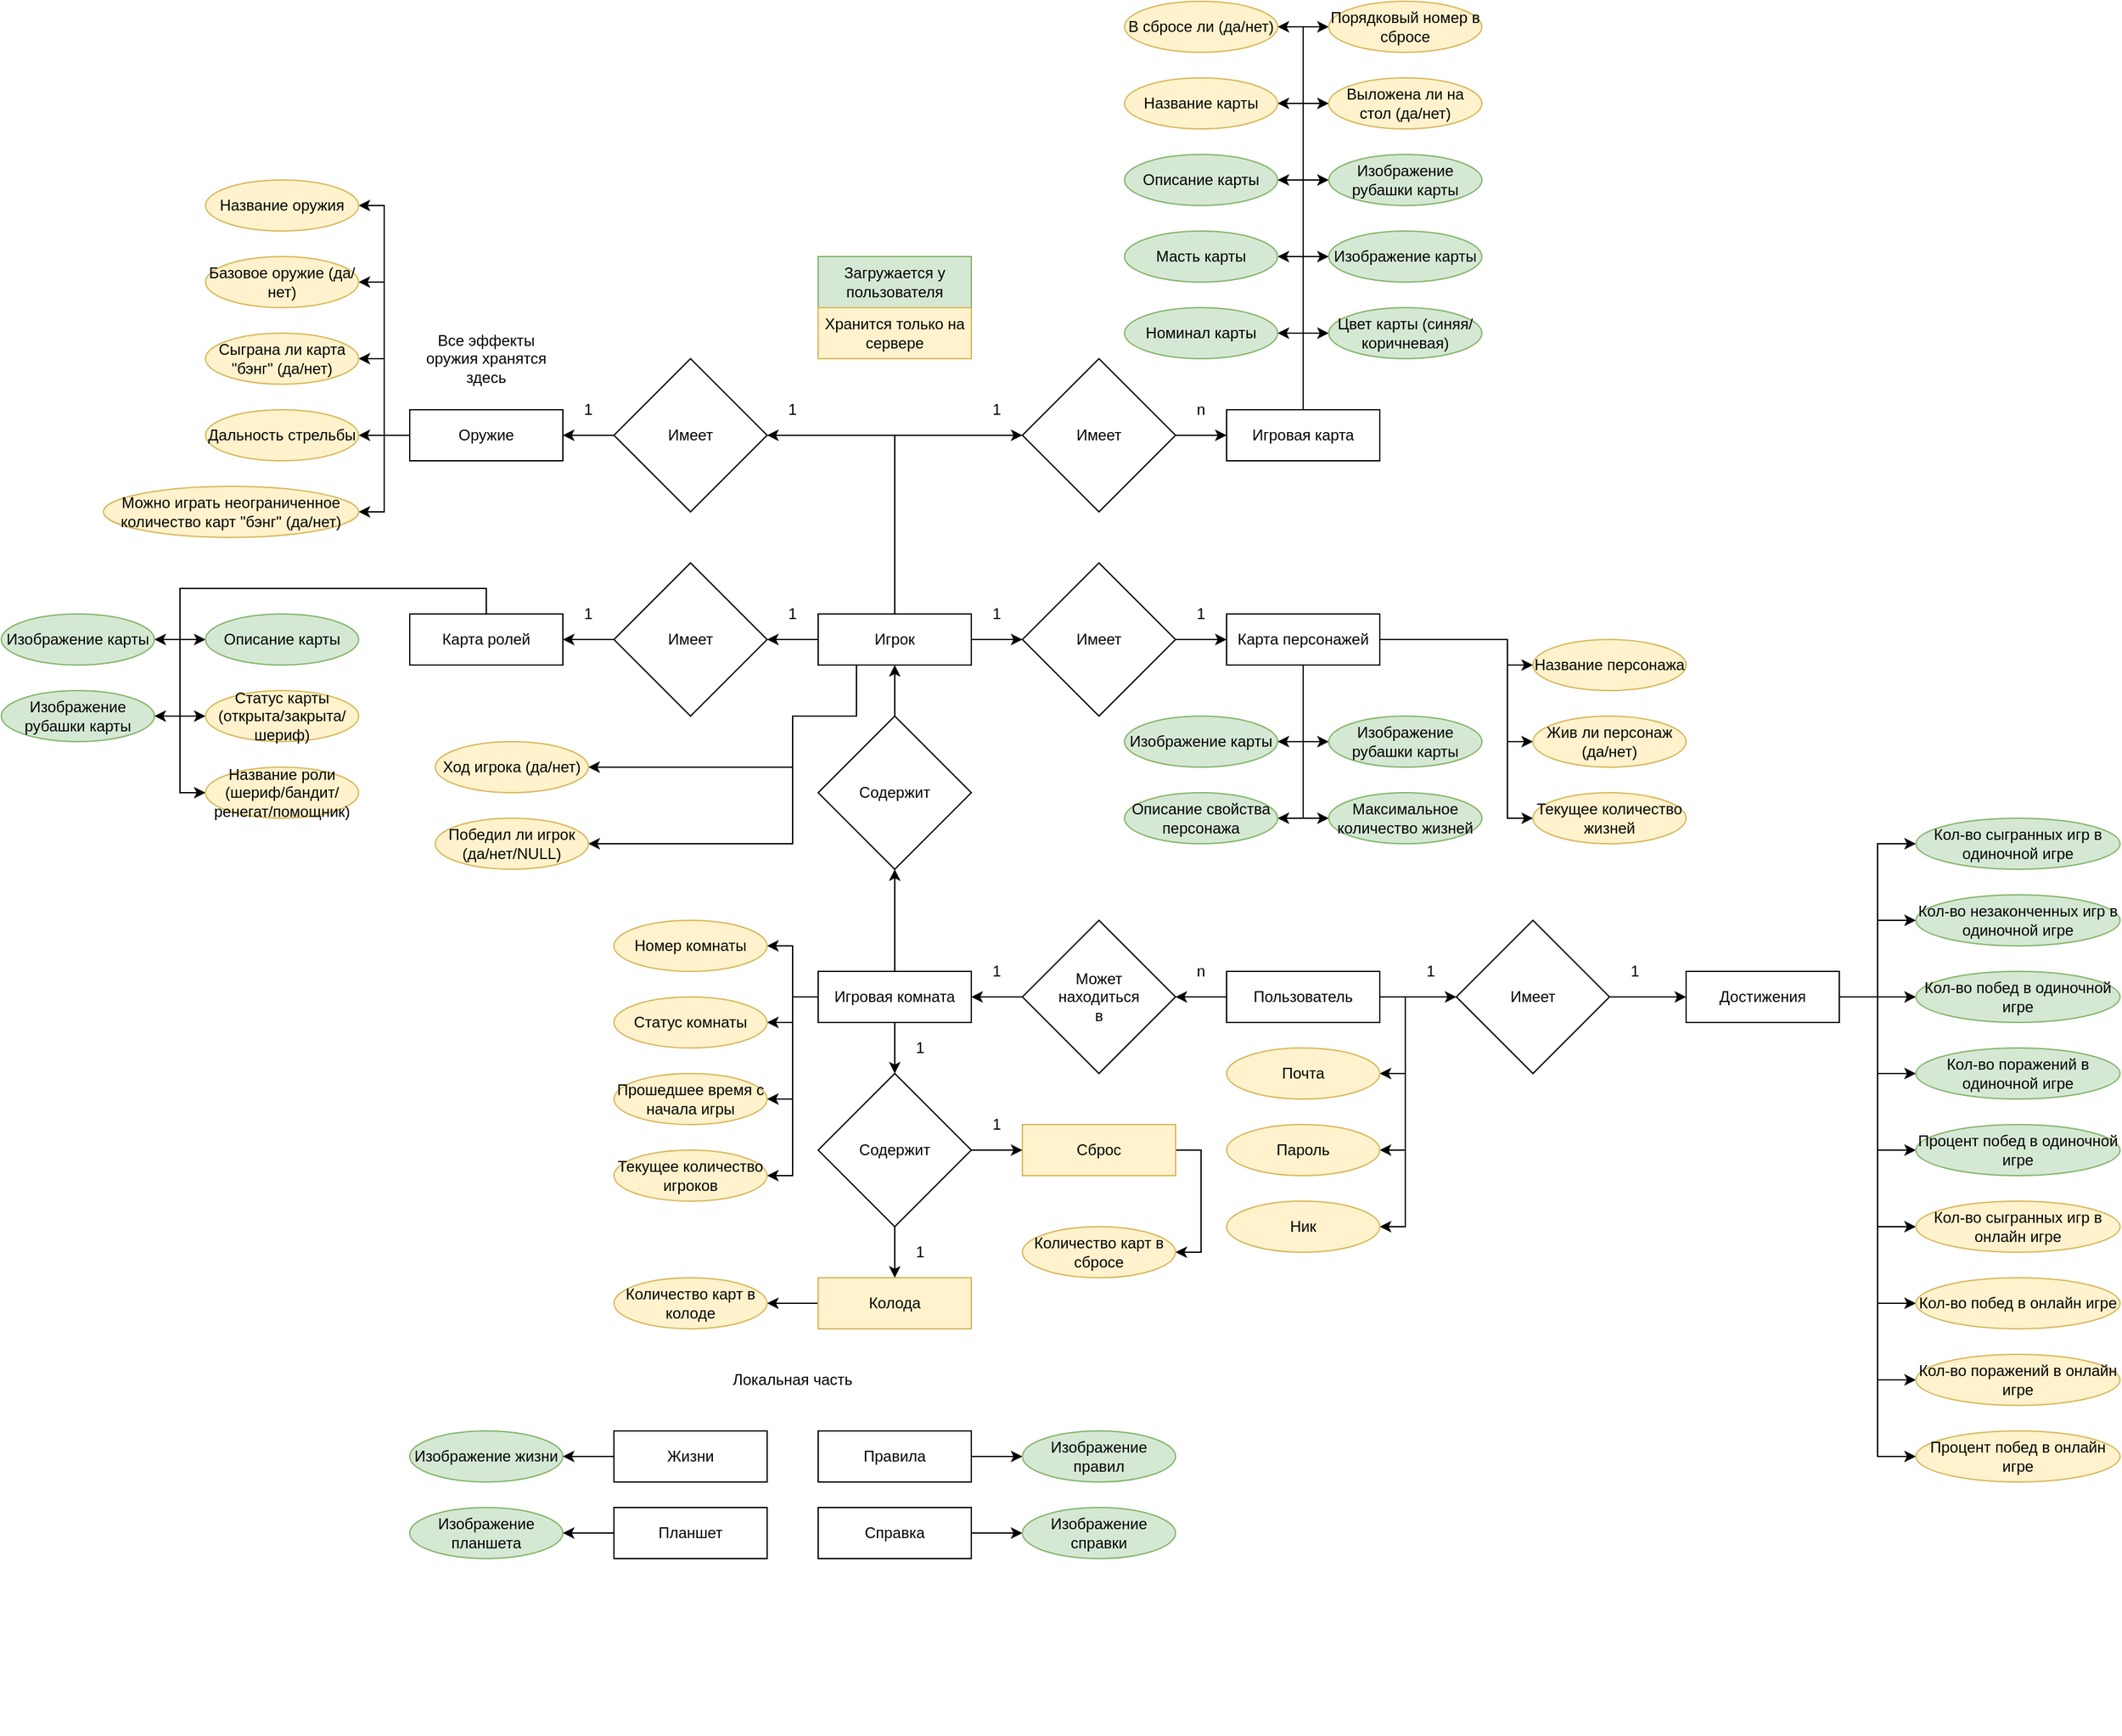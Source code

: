 <mxfile version="14.5.1" type="device"><diagram id="2LK_nWgQ4b0RKUr6yLOh" name="Страница 1"><mxGraphModel dx="1695" dy="1679" grid="1" gridSize="10" guides="1" tooltips="1" connect="1" arrows="1" fold="1" page="1" pageScale="1" pageWidth="827" pageHeight="1169" math="0" shadow="0"><root><mxCell id="0"/><mxCell id="1" parent="0"/><mxCell id="tqJbhCtPQgTpKIdVYoPa-54" style="edgeStyle=orthogonalEdgeStyle;rounded=0;orthogonalLoop=1;jettySize=auto;html=1;exitX=0;exitY=0.5;exitDx=0;exitDy=0;entryX=1;entryY=0.5;entryDx=0;entryDy=0;" parent="1" source="tqJbhCtPQgTpKIdVYoPa-1" target="tqJbhCtPQgTpKIdVYoPa-53" edge="1"><mxGeometry relative="1" as="geometry"/></mxCell><mxCell id="Ng_sRUgUd0FgWZVph2ZS-1" style="edgeStyle=orthogonalEdgeStyle;rounded=0;orthogonalLoop=1;jettySize=auto;html=1;exitX=1;exitY=0.5;exitDx=0;exitDy=0;entryX=1;entryY=0.5;entryDx=0;entryDy=0;" edge="1" parent="1" source="tqJbhCtPQgTpKIdVYoPa-1" target="tqJbhCtPQgTpKIdVYoPa-2"><mxGeometry relative="1" as="geometry"/></mxCell><mxCell id="Ng_sRUgUd0FgWZVph2ZS-2" style="edgeStyle=orthogonalEdgeStyle;rounded=0;orthogonalLoop=1;jettySize=auto;html=1;exitX=1;exitY=0.5;exitDx=0;exitDy=0;entryX=1;entryY=0.5;entryDx=0;entryDy=0;" edge="1" parent="1" source="tqJbhCtPQgTpKIdVYoPa-1" target="tqJbhCtPQgTpKIdVYoPa-3"><mxGeometry relative="1" as="geometry"/></mxCell><mxCell id="Ng_sRUgUd0FgWZVph2ZS-3" style="edgeStyle=orthogonalEdgeStyle;rounded=0;orthogonalLoop=1;jettySize=auto;html=1;exitX=1;exitY=0.5;exitDx=0;exitDy=0;entryX=1;entryY=0.5;entryDx=0;entryDy=0;" edge="1" parent="1" source="tqJbhCtPQgTpKIdVYoPa-1" target="tqJbhCtPQgTpKIdVYoPa-4"><mxGeometry relative="1" as="geometry"/></mxCell><mxCell id="Ng_sRUgUd0FgWZVph2ZS-5" style="edgeStyle=orthogonalEdgeStyle;rounded=0;orthogonalLoop=1;jettySize=auto;html=1;exitX=1;exitY=0.5;exitDx=0;exitDy=0;entryX=0;entryY=0.5;entryDx=0;entryDy=0;" edge="1" parent="1" source="tqJbhCtPQgTpKIdVYoPa-1" target="Ng_sRUgUd0FgWZVph2ZS-4"><mxGeometry relative="1" as="geometry"/></mxCell><mxCell id="tqJbhCtPQgTpKIdVYoPa-1" value="Пользователь" style="rounded=0;whiteSpace=wrap;html=1;" parent="1" vertex="1"><mxGeometry x="820" y="160" width="120" height="40" as="geometry"/></mxCell><mxCell id="tqJbhCtPQgTpKIdVYoPa-2" value="Почта" style="ellipse;whiteSpace=wrap;html=1;fillColor=#fff2cc;strokeColor=#d6b656;" parent="1" vertex="1"><mxGeometry x="820" y="220" width="120" height="40" as="geometry"/></mxCell><mxCell id="tqJbhCtPQgTpKIdVYoPa-3" value="Пароль" style="ellipse;whiteSpace=wrap;html=1;fillColor=#fff2cc;strokeColor=#d6b656;" parent="1" vertex="1"><mxGeometry x="820" y="280" width="120" height="40" as="geometry"/></mxCell><mxCell id="tqJbhCtPQgTpKIdVYoPa-4" value="Ник" style="ellipse;whiteSpace=wrap;html=1;fillColor=#fff2cc;strokeColor=#d6b656;" parent="1" vertex="1"><mxGeometry x="820" y="340" width="120" height="40" as="geometry"/></mxCell><mxCell id="vhArE2SicNhaXRRSIGEL-28" style="edgeStyle=orthogonalEdgeStyle;rounded=0;orthogonalLoop=1;jettySize=auto;html=1;exitX=0.5;exitY=0;exitDx=0;exitDy=0;entryX=1;entryY=0.5;entryDx=0;entryDy=0;" parent="1" source="tqJbhCtPQgTpKIdVYoPa-8" target="tqJbhCtPQgTpKIdVYoPa-18" edge="1"><mxGeometry relative="1" as="geometry"/></mxCell><mxCell id="vhArE2SicNhaXRRSIGEL-29" style="edgeStyle=orthogonalEdgeStyle;rounded=0;orthogonalLoop=1;jettySize=auto;html=1;exitX=0.5;exitY=0;exitDx=0;exitDy=0;entryX=1;entryY=0.5;entryDx=0;entryDy=0;" parent="1" source="tqJbhCtPQgTpKIdVYoPa-8" target="tqJbhCtPQgTpKIdVYoPa-16" edge="1"><mxGeometry relative="1" as="geometry"/></mxCell><mxCell id="vhArE2SicNhaXRRSIGEL-30" style="edgeStyle=orthogonalEdgeStyle;rounded=0;orthogonalLoop=1;jettySize=auto;html=1;exitX=0.5;exitY=0;exitDx=0;exitDy=0;entryX=0;entryY=0.5;entryDx=0;entryDy=0;" parent="1" source="tqJbhCtPQgTpKIdVYoPa-8" target="tqJbhCtPQgTpKIdVYoPa-11" edge="1"><mxGeometry relative="1" as="geometry"/></mxCell><mxCell id="vhArE2SicNhaXRRSIGEL-31" style="edgeStyle=orthogonalEdgeStyle;rounded=0;orthogonalLoop=1;jettySize=auto;html=1;exitX=0.5;exitY=0;exitDx=0;exitDy=0;entryX=1;entryY=0.5;entryDx=0;entryDy=0;" parent="1" source="tqJbhCtPQgTpKIdVYoPa-8" target="tqJbhCtPQgTpKIdVYoPa-12" edge="1"><mxGeometry relative="1" as="geometry"/></mxCell><mxCell id="vhArE2SicNhaXRRSIGEL-32" style="edgeStyle=orthogonalEdgeStyle;rounded=0;orthogonalLoop=1;jettySize=auto;html=1;exitX=0.5;exitY=0;exitDx=0;exitDy=0;entryX=0;entryY=0.5;entryDx=0;entryDy=0;" parent="1" source="tqJbhCtPQgTpKIdVYoPa-8" target="tqJbhCtPQgTpKIdVYoPa-20" edge="1"><mxGeometry relative="1" as="geometry"/></mxCell><mxCell id="vhArE2SicNhaXRRSIGEL-66" style="edgeStyle=orthogonalEdgeStyle;rounded=0;orthogonalLoop=1;jettySize=auto;html=1;exitX=0.5;exitY=0;exitDx=0;exitDy=0;entryX=0;entryY=0.5;entryDx=0;entryDy=0;" parent="1" source="tqJbhCtPQgTpKIdVYoPa-8" target="vhArE2SicNhaXRRSIGEL-65" edge="1"><mxGeometry relative="1" as="geometry"/></mxCell><mxCell id="vhArE2SicNhaXRRSIGEL-68" style="edgeStyle=orthogonalEdgeStyle;rounded=0;orthogonalLoop=1;jettySize=auto;html=1;exitX=0.5;exitY=0;exitDx=0;exitDy=0;entryX=0;entryY=0.5;entryDx=0;entryDy=0;" parent="1" source="tqJbhCtPQgTpKIdVYoPa-8" target="vhArE2SicNhaXRRSIGEL-67" edge="1"><mxGeometry relative="1" as="geometry"/></mxCell><mxCell id="vhArE2SicNhaXRRSIGEL-99" style="edgeStyle=orthogonalEdgeStyle;rounded=0;orthogonalLoop=1;jettySize=auto;html=1;exitX=0.5;exitY=0;exitDx=0;exitDy=0;entryX=1;entryY=0.5;entryDx=0;entryDy=0;" parent="1" source="tqJbhCtPQgTpKIdVYoPa-8" target="vhArE2SicNhaXRRSIGEL-98" edge="1"><mxGeometry relative="1" as="geometry"/></mxCell><mxCell id="vhArE2SicNhaXRRSIGEL-106" style="edgeStyle=orthogonalEdgeStyle;rounded=0;orthogonalLoop=1;jettySize=auto;html=1;exitX=0.5;exitY=0;exitDx=0;exitDy=0;entryX=1;entryY=0.5;entryDx=0;entryDy=0;" parent="1" source="tqJbhCtPQgTpKIdVYoPa-8" target="vhArE2SicNhaXRRSIGEL-104" edge="1"><mxGeometry relative="1" as="geometry"/></mxCell><mxCell id="vhArE2SicNhaXRRSIGEL-107" style="edgeStyle=orthogonalEdgeStyle;rounded=0;orthogonalLoop=1;jettySize=auto;html=1;exitX=0.5;exitY=0;exitDx=0;exitDy=0;entryX=0;entryY=0.5;entryDx=0;entryDy=0;" parent="1" source="tqJbhCtPQgTpKIdVYoPa-8" target="vhArE2SicNhaXRRSIGEL-105" edge="1"><mxGeometry relative="1" as="geometry"/></mxCell><mxCell id="tqJbhCtPQgTpKIdVYoPa-8" value="Игровая карта" style="rounded=0;whiteSpace=wrap;html=1;" parent="1" vertex="1"><mxGeometry x="820" y="-280" width="120" height="40" as="geometry"/></mxCell><mxCell id="tqJbhCtPQgTpKIdVYoPa-11" value="Изображение карты" style="ellipse;whiteSpace=wrap;html=1;fillColor=#d5e8d4;strokeColor=#82b366;" parent="1" vertex="1"><mxGeometry x="900" y="-420" width="120" height="40" as="geometry"/></mxCell><mxCell id="tqJbhCtPQgTpKIdVYoPa-12" value="Описание карты" style="ellipse;whiteSpace=wrap;html=1;fillColor=#d5e8d4;strokeColor=#82b366;" parent="1" vertex="1"><mxGeometry x="740" y="-480" width="120" height="40" as="geometry"/></mxCell><mxCell id="tqJbhCtPQgTpKIdVYoPa-16" value="Масть карты" style="ellipse;whiteSpace=wrap;html=1;fillColor=#d5e8d4;strokeColor=#82b366;" parent="1" vertex="1"><mxGeometry x="740" y="-420" width="120" height="40" as="geometry"/></mxCell><mxCell id="tqJbhCtPQgTpKIdVYoPa-18" value="Номинал карты" style="ellipse;whiteSpace=wrap;html=1;fillColor=#d5e8d4;strokeColor=#82b366;" parent="1" vertex="1"><mxGeometry x="740" y="-360" width="120" height="40" as="geometry"/></mxCell><mxCell id="tqJbhCtPQgTpKIdVYoPa-20" value="Изображение рубашки карты" style="ellipse;whiteSpace=wrap;html=1;fillColor=#d5e8d4;strokeColor=#82b366;" parent="1" vertex="1"><mxGeometry x="900" y="-480" width="120" height="40" as="geometry"/></mxCell><mxCell id="tqJbhCtPQgTpKIdVYoPa-75" style="edgeStyle=orthogonalEdgeStyle;rounded=0;orthogonalLoop=1;jettySize=auto;html=1;exitX=0.5;exitY=0;exitDx=0;exitDy=0;entryX=1;entryY=0.5;entryDx=0;entryDy=0;" parent="1" source="tqJbhCtPQgTpKIdVYoPa-22" target="tqJbhCtPQgTpKIdVYoPa-23" edge="1"><mxGeometry relative="1" as="geometry"><mxPoint y="-120" as="targetPoint"/><Array as="points"><mxPoint x="240" y="-140"/><mxPoint y="-140"/><mxPoint y="-100"/></Array></mxGeometry></mxCell><mxCell id="tqJbhCtPQgTpKIdVYoPa-77" style="edgeStyle=orthogonalEdgeStyle;rounded=0;orthogonalLoop=1;jettySize=auto;html=1;exitX=0.5;exitY=0;exitDx=0;exitDy=0;entryX=0;entryY=0.5;entryDx=0;entryDy=0;" parent="1" source="tqJbhCtPQgTpKIdVYoPa-22" target="tqJbhCtPQgTpKIdVYoPa-24" edge="1"><mxGeometry relative="1" as="geometry"><Array as="points"><mxPoint x="240" y="-140"/><mxPoint y="-140"/><mxPoint y="-100"/></Array></mxGeometry></mxCell><mxCell id="vhArE2SicNhaXRRSIGEL-88" style="edgeStyle=orthogonalEdgeStyle;rounded=0;orthogonalLoop=1;jettySize=auto;html=1;exitX=0.5;exitY=0;exitDx=0;exitDy=0;entryX=0;entryY=0.5;entryDx=0;entryDy=0;" parent="1" source="tqJbhCtPQgTpKIdVYoPa-22" target="vhArE2SicNhaXRRSIGEL-36" edge="1"><mxGeometry relative="1" as="geometry"><mxPoint y="-50" as="targetPoint"/></mxGeometry></mxCell><mxCell id="vhArE2SicNhaXRRSIGEL-89" style="edgeStyle=orthogonalEdgeStyle;rounded=0;orthogonalLoop=1;jettySize=auto;html=1;exitX=0.5;exitY=0;exitDx=0;exitDy=0;entryX=1;entryY=0.5;entryDx=0;entryDy=0;" parent="1" source="tqJbhCtPQgTpKIdVYoPa-22" target="tqJbhCtPQgTpKIdVYoPa-25" edge="1"><mxGeometry relative="1" as="geometry"><Array as="points"><mxPoint x="240" y="-140"/><mxPoint y="-140"/><mxPoint y="-40"/></Array></mxGeometry></mxCell><mxCell id="vhArE2SicNhaXRRSIGEL-95" style="edgeStyle=orthogonalEdgeStyle;rounded=0;orthogonalLoop=1;jettySize=auto;html=1;exitX=0.5;exitY=0;exitDx=0;exitDy=0;entryX=0;entryY=0.5;entryDx=0;entryDy=0;" parent="1" source="tqJbhCtPQgTpKIdVYoPa-22" target="vhArE2SicNhaXRRSIGEL-94" edge="1"><mxGeometry relative="1" as="geometry"/></mxCell><mxCell id="tqJbhCtPQgTpKIdVYoPa-22" value="Карта ролей" style="rounded=0;whiteSpace=wrap;html=1;" parent="1" vertex="1"><mxGeometry x="180" y="-120" width="120" height="40" as="geometry"/></mxCell><mxCell id="tqJbhCtPQgTpKIdVYoPa-23" value="Изображение карты" style="ellipse;whiteSpace=wrap;html=1;fillColor=#d5e8d4;strokeColor=#82b366;" parent="1" vertex="1"><mxGeometry x="-140" y="-120" width="120" height="40" as="geometry"/></mxCell><mxCell id="tqJbhCtPQgTpKIdVYoPa-24" value="Описание карты" style="ellipse;whiteSpace=wrap;html=1;fillColor=#d5e8d4;strokeColor=#82b366;" parent="1" vertex="1"><mxGeometry x="20" y="-120" width="120" height="40" as="geometry"/></mxCell><mxCell id="tqJbhCtPQgTpKIdVYoPa-25" value="Изображение рубашки карты" style="ellipse;whiteSpace=wrap;html=1;fillColor=#d5e8d4;strokeColor=#82b366;" parent="1" vertex="1"><mxGeometry x="-140" y="-60" width="120" height="40" as="geometry"/></mxCell><mxCell id="tqJbhCtPQgTpKIdVYoPa-66" style="edgeStyle=orthogonalEdgeStyle;rounded=0;orthogonalLoop=1;jettySize=auto;html=1;exitX=0.5;exitY=1;exitDx=0;exitDy=0;entryX=1;entryY=0.5;entryDx=0;entryDy=0;" parent="1" source="tqJbhCtPQgTpKIdVYoPa-29" target="tqJbhCtPQgTpKIdVYoPa-31" edge="1"><mxGeometry relative="1" as="geometry"/></mxCell><mxCell id="tqJbhCtPQgTpKIdVYoPa-67" style="edgeStyle=orthogonalEdgeStyle;rounded=0;orthogonalLoop=1;jettySize=auto;html=1;exitX=0.5;exitY=1;exitDx=0;exitDy=0;entryX=0;entryY=0.5;entryDx=0;entryDy=0;" parent="1" source="tqJbhCtPQgTpKIdVYoPa-29" target="tqJbhCtPQgTpKIdVYoPa-33" edge="1"><mxGeometry relative="1" as="geometry"/></mxCell><mxCell id="tqJbhCtPQgTpKIdVYoPa-68" style="edgeStyle=orthogonalEdgeStyle;rounded=0;orthogonalLoop=1;jettySize=auto;html=1;exitX=0.5;exitY=1;exitDx=0;exitDy=0;entryX=1;entryY=0.5;entryDx=0;entryDy=0;" parent="1" source="tqJbhCtPQgTpKIdVYoPa-29" target="tqJbhCtPQgTpKIdVYoPa-32" edge="1"><mxGeometry relative="1" as="geometry"/></mxCell><mxCell id="tqJbhCtPQgTpKIdVYoPa-69" style="edgeStyle=orthogonalEdgeStyle;rounded=0;orthogonalLoop=1;jettySize=auto;html=1;exitX=0.5;exitY=1;exitDx=0;exitDy=0;entryX=0;entryY=0.5;entryDx=0;entryDy=0;" parent="1" source="tqJbhCtPQgTpKIdVYoPa-29" target="tqJbhCtPQgTpKIdVYoPa-37" edge="1"><mxGeometry relative="1" as="geometry"/></mxCell><mxCell id="vhArE2SicNhaXRRSIGEL-39" style="edgeStyle=orthogonalEdgeStyle;rounded=0;orthogonalLoop=1;jettySize=auto;html=1;exitX=1;exitY=0.5;exitDx=0;exitDy=0;entryX=0;entryY=0.5;entryDx=0;entryDy=0;" parent="1" source="tqJbhCtPQgTpKIdVYoPa-29" target="vhArE2SicNhaXRRSIGEL-38" edge="1"><mxGeometry relative="1" as="geometry"><Array as="points"><mxPoint x="1040" y="-100"/><mxPoint x="1040" y="40"/></Array></mxGeometry></mxCell><mxCell id="vhArE2SicNhaXRRSIGEL-43" style="edgeStyle=orthogonalEdgeStyle;rounded=0;orthogonalLoop=1;jettySize=auto;html=1;exitX=1;exitY=0.5;exitDx=0;exitDy=0;entryX=0;entryY=0.5;entryDx=0;entryDy=0;" parent="1" source="tqJbhCtPQgTpKIdVYoPa-29" target="vhArE2SicNhaXRRSIGEL-42" edge="1"><mxGeometry relative="1" as="geometry"><Array as="points"><mxPoint x="1040" y="-100"/><mxPoint x="1040" y="-20"/></Array></mxGeometry></mxCell><mxCell id="vhArE2SicNhaXRRSIGEL-97" style="edgeStyle=orthogonalEdgeStyle;rounded=0;orthogonalLoop=1;jettySize=auto;html=1;exitX=1;exitY=0.5;exitDx=0;exitDy=0;entryX=0;entryY=0.5;entryDx=0;entryDy=0;" parent="1" source="tqJbhCtPQgTpKIdVYoPa-29" target="vhArE2SicNhaXRRSIGEL-96" edge="1"><mxGeometry relative="1" as="geometry"><Array as="points"><mxPoint x="1040" y="-100"/><mxPoint x="1040" y="-80"/></Array></mxGeometry></mxCell><mxCell id="tqJbhCtPQgTpKIdVYoPa-29" value="Карта персонажей" style="rounded=0;whiteSpace=wrap;html=1;" parent="1" vertex="1"><mxGeometry x="820" y="-120" width="120" height="40" as="geometry"/></mxCell><mxCell id="tqJbhCtPQgTpKIdVYoPa-30" value="&lt;span style=&quot;color: rgba(0 , 0 , 0 , 0) ; font-family: monospace ; font-size: 0px&quot;&gt;%3CmxGraphModel%3E%3Croot%3E%3CmxCell%20id%3D%220%22%2F%3E%3CmxCell%20id%3D%221%22%20parent%3D%220%22%2F%3E%3CmxCell%20id%3D%222%22%20value%3D%22%D0%98%D0%B7%D0%BE%D0%B1%D1%80%D0%B0%D0%B6%D0%B5%D0%BD%D0%B8%D0%B5%20%D0%BA%D0%B0%D1%80%D1%82%D1%8B%22%20style%3D%22ellipse%3BwhiteSpace%3Dwrap%3Bhtml%3D1%3B%22%20vertex%3D%221%22%20parent%3D%221%22%3E%3CmxGeometry%20x%3D%22320%22%20y%3D%22280%22%20width%3D%22120%22%20height%3D%2240%22%20as%3D%22geometry%22%2F%3E%3C%2FmxCell%3E%3CmxCell%20id%3D%223%22%20value%3D%22%D0%9E%D0%BF%D0%B8%D1%81%D0%B0%D0%BD%D0%B8%D0%B5%20%D0%BA%D0%B0%D1%80%D1%82%D1%8B%22%20style%3D%22ellipse%3BwhiteSpace%3Dwrap%3Bhtml%3D1%3B%22%20vertex%3D%221%22%20parent%3D%221%22%3E%3CmxGeometry%20x%3D%22320%22%20y%3D%22400%22%20width%3D%22120%22%20height%3D%2240%22%20as%3D%22geometry%22%2F%3E%3C%2FmxCell%3E%3CmxCell%20id%3D%224%22%20value%3D%22%D0%98%D0%B7%D0%BE%D0%B1%D1%80%D0%B0%D0%B6%D0%B5%D0%BD%D0%B8%D0%B5%20%D1%80%D1%83%D0%B1%D0%B0%D1%88%D0%BA%D0%B8%20%D0%BA%D0%B0%D1%80%D1%82%D1%8B%22%20style%3D%22ellipse%3BwhiteSpace%3Dwrap%3Bhtml%3D1%3B%22%20vertex%3D%221%22%20parent%3D%221%22%3E%3CmxGeometry%20x%3D%22320%22%20y%3D%22340%22%20width%3D%22120%22%20height%3D%2240%22%20as%3D%22geometry%22%2F%3E%3C%2FmxCell%3E%3C%2Froot%3E%3C%2FmxGraphModel%3E&lt;/span&gt;" style="text;html=1;align=center;verticalAlign=middle;resizable=0;points=[];;autosize=1;" parent="1" vertex="1"><mxGeometry x="863" y="738" width="20" height="20" as="geometry"/></mxCell><mxCell id="tqJbhCtPQgTpKIdVYoPa-31" value="Изображение карты" style="ellipse;whiteSpace=wrap;html=1;fillColor=#d5e8d4;strokeColor=#82b366;" parent="1" vertex="1"><mxGeometry x="740" y="-40" width="120" height="40" as="geometry"/></mxCell><mxCell id="tqJbhCtPQgTpKIdVYoPa-32" value="Описание свойства персонажа" style="ellipse;whiteSpace=wrap;html=1;fillColor=#d5e8d4;strokeColor=#82b366;" parent="1" vertex="1"><mxGeometry x="740" y="20" width="120" height="40" as="geometry"/></mxCell><mxCell id="tqJbhCtPQgTpKIdVYoPa-33" value="Изображение рубашки карты" style="ellipse;whiteSpace=wrap;html=1;fillColor=#d5e8d4;strokeColor=#82b366;" parent="1" vertex="1"><mxGeometry x="900" y="-40" width="120" height="40" as="geometry"/></mxCell><mxCell id="tqJbhCtPQgTpKIdVYoPa-37" value="Максимальное количество жизней" style="ellipse;whiteSpace=wrap;html=1;fillColor=#d5e8d4;strokeColor=#82b366;" parent="1" vertex="1"><mxGeometry x="900" y="20" width="120" height="40" as="geometry"/></mxCell><mxCell id="tqJbhCtPQgTpKIdVYoPa-42" style="edgeStyle=orthogonalEdgeStyle;rounded=0;orthogonalLoop=1;jettySize=auto;html=1;entryX=1;entryY=0.5;entryDx=0;entryDy=0;exitX=0;exitY=0.5;exitDx=0;exitDy=0;" parent="1" source="tqJbhCtPQgTpKIdVYoPa-40" target="tqJbhCtPQgTpKIdVYoPa-41" edge="1"><mxGeometry relative="1" as="geometry"/></mxCell><mxCell id="tqJbhCtPQgTpKIdVYoPa-40" value="Планшет" style="rounded=0;whiteSpace=wrap;html=1;" parent="1" vertex="1"><mxGeometry x="340" y="580" width="120" height="40" as="geometry"/></mxCell><mxCell id="tqJbhCtPQgTpKIdVYoPa-41" value="Изображение планшета" style="ellipse;whiteSpace=wrap;html=1;fillColor=#d5e8d4;strokeColor=#82b366;" parent="1" vertex="1"><mxGeometry x="180" y="580" width="120" height="40" as="geometry"/></mxCell><mxCell id="tqJbhCtPQgTpKIdVYoPa-45" style="edgeStyle=orthogonalEdgeStyle;rounded=0;orthogonalLoop=1;jettySize=auto;html=1;exitX=0;exitY=0.5;exitDx=0;exitDy=0;entryX=1;entryY=0.5;entryDx=0;entryDy=0;" parent="1" source="tqJbhCtPQgTpKIdVYoPa-43" target="tqJbhCtPQgTpKIdVYoPa-44" edge="1"><mxGeometry relative="1" as="geometry"/></mxCell><mxCell id="tqJbhCtPQgTpKIdVYoPa-43" value="Жизни" style="rounded=0;whiteSpace=wrap;html=1;" parent="1" vertex="1"><mxGeometry x="340" y="520" width="120" height="40" as="geometry"/></mxCell><mxCell id="tqJbhCtPQgTpKIdVYoPa-44" value="Изображение жизни" style="ellipse;whiteSpace=wrap;html=1;fillColor=#d5e8d4;strokeColor=#82b366;" parent="1" vertex="1"><mxGeometry x="180" y="520" width="120" height="40" as="geometry"/></mxCell><mxCell id="tqJbhCtPQgTpKIdVYoPa-48" style="edgeStyle=orthogonalEdgeStyle;rounded=0;orthogonalLoop=1;jettySize=auto;html=1;exitX=1;exitY=0.5;exitDx=0;exitDy=0;entryX=0;entryY=0.5;entryDx=0;entryDy=0;" parent="1" source="tqJbhCtPQgTpKIdVYoPa-46" target="tqJbhCtPQgTpKIdVYoPa-47" edge="1"><mxGeometry relative="1" as="geometry"/></mxCell><mxCell id="tqJbhCtPQgTpKIdVYoPa-46" value="Правила" style="rounded=0;whiteSpace=wrap;html=1;" parent="1" vertex="1"><mxGeometry x="500" y="520" width="120" height="40" as="geometry"/></mxCell><mxCell id="tqJbhCtPQgTpKIdVYoPa-47" value="Изображение правил" style="ellipse;whiteSpace=wrap;html=1;fillColor=#d5e8d4;strokeColor=#82b366;" parent="1" vertex="1"><mxGeometry x="660" y="520" width="120" height="40" as="geometry"/></mxCell><mxCell id="tqJbhCtPQgTpKIdVYoPa-51" style="edgeStyle=orthogonalEdgeStyle;rounded=0;orthogonalLoop=1;jettySize=auto;html=1;exitX=1;exitY=0.5;exitDx=0;exitDy=0;entryX=0;entryY=0.5;entryDx=0;entryDy=0;" parent="1" source="tqJbhCtPQgTpKIdVYoPa-49" target="tqJbhCtPQgTpKIdVYoPa-50" edge="1"><mxGeometry relative="1" as="geometry"/></mxCell><mxCell id="tqJbhCtPQgTpKIdVYoPa-49" value="Справка" style="rounded=0;whiteSpace=wrap;html=1;" parent="1" vertex="1"><mxGeometry x="500" y="580" width="120" height="40" as="geometry"/></mxCell><mxCell id="tqJbhCtPQgTpKIdVYoPa-50" value="Изображение справки" style="ellipse;whiteSpace=wrap;html=1;fillColor=#d5e8d4;strokeColor=#82b366;" parent="1" vertex="1"><mxGeometry x="660" y="580" width="120" height="40" as="geometry"/></mxCell><mxCell id="tqJbhCtPQgTpKIdVYoPa-59" style="edgeStyle=orthogonalEdgeStyle;rounded=0;orthogonalLoop=1;jettySize=auto;html=1;exitX=0;exitY=0.5;exitDx=0;exitDy=0;entryX=1;entryY=0.5;entryDx=0;entryDy=0;" parent="1" source="tqJbhCtPQgTpKIdVYoPa-52" target="tqJbhCtPQgTpKIdVYoPa-56" edge="1"><mxGeometry relative="1" as="geometry"/></mxCell><mxCell id="tqJbhCtPQgTpKIdVYoPa-60" style="edgeStyle=orthogonalEdgeStyle;rounded=0;orthogonalLoop=1;jettySize=auto;html=1;exitX=0;exitY=0.5;exitDx=0;exitDy=0;entryX=1;entryY=0.5;entryDx=0;entryDy=0;" parent="1" source="tqJbhCtPQgTpKIdVYoPa-52" target="tqJbhCtPQgTpKIdVYoPa-57" edge="1"><mxGeometry relative="1" as="geometry"/></mxCell><mxCell id="tqJbhCtPQgTpKIdVYoPa-61" style="edgeStyle=orthogonalEdgeStyle;rounded=0;orthogonalLoop=1;jettySize=auto;html=1;exitX=0;exitY=0.5;exitDx=0;exitDy=0;entryX=1;entryY=0.5;entryDx=0;entryDy=0;" parent="1" source="tqJbhCtPQgTpKIdVYoPa-52" target="tqJbhCtPQgTpKIdVYoPa-58" edge="1"><mxGeometry relative="1" as="geometry"/></mxCell><mxCell id="tqJbhCtPQgTpKIdVYoPa-63" style="edgeStyle=orthogonalEdgeStyle;rounded=0;orthogonalLoop=1;jettySize=auto;html=1;exitX=0;exitY=0.5;exitDx=0;exitDy=0;entryX=1;entryY=0.5;entryDx=0;entryDy=0;" parent="1" source="tqJbhCtPQgTpKIdVYoPa-52" target="tqJbhCtPQgTpKIdVYoPa-62" edge="1"><mxGeometry relative="1" as="geometry"/></mxCell><mxCell id="vhArE2SicNhaXRRSIGEL-6" style="edgeStyle=orthogonalEdgeStyle;rounded=0;orthogonalLoop=1;jettySize=auto;html=1;exitX=0.5;exitY=0;exitDx=0;exitDy=0;entryX=0.5;entryY=1;entryDx=0;entryDy=0;" parent="1" source="tqJbhCtPQgTpKIdVYoPa-52" target="vhArE2SicNhaXRRSIGEL-5" edge="1"><mxGeometry relative="1" as="geometry"><mxPoint x="460" y="160" as="targetPoint"/></mxGeometry></mxCell><mxCell id="vhArE2SicNhaXRRSIGEL-72" style="edgeStyle=orthogonalEdgeStyle;rounded=0;orthogonalLoop=1;jettySize=auto;html=1;entryX=0.5;entryY=0;entryDx=0;entryDy=0;" parent="1" source="tqJbhCtPQgTpKIdVYoPa-52" target="vhArE2SicNhaXRRSIGEL-71" edge="1"><mxGeometry relative="1" as="geometry"/></mxCell><mxCell id="tqJbhCtPQgTpKIdVYoPa-52" value="Игровая комната" style="rounded=0;whiteSpace=wrap;html=1;" parent="1" vertex="1"><mxGeometry x="500" y="160" width="120" height="40" as="geometry"/></mxCell><mxCell id="tqJbhCtPQgTpKIdVYoPa-55" style="edgeStyle=orthogonalEdgeStyle;rounded=0;orthogonalLoop=1;jettySize=auto;html=1;exitX=0;exitY=0.5;exitDx=0;exitDy=0;entryX=1;entryY=0.5;entryDx=0;entryDy=0;" parent="1" source="tqJbhCtPQgTpKIdVYoPa-53" target="tqJbhCtPQgTpKIdVYoPa-52" edge="1"><mxGeometry relative="1" as="geometry"/></mxCell><mxCell id="tqJbhCtPQgTpKIdVYoPa-53" value="Может&lt;br&gt;находиться&lt;br&gt;в" style="rhombus;whiteSpace=wrap;html=1;" parent="1" vertex="1"><mxGeometry x="660" y="120" width="120" height="120" as="geometry"/></mxCell><mxCell id="tqJbhCtPQgTpKIdVYoPa-56" value="Номер комнаты" style="ellipse;whiteSpace=wrap;html=1;fillColor=#fff2cc;strokeColor=#d6b656;" parent="1" vertex="1"><mxGeometry x="340" y="120" width="120" height="40" as="geometry"/></mxCell><mxCell id="tqJbhCtPQgTpKIdVYoPa-57" value="Статус комнаты" style="ellipse;whiteSpace=wrap;html=1;fillColor=#fff2cc;strokeColor=#d6b656;" parent="1" vertex="1"><mxGeometry x="340" y="180" width="120" height="40" as="geometry"/></mxCell><mxCell id="tqJbhCtPQgTpKIdVYoPa-58" value="Прошедшее время с начала игры" style="ellipse;whiteSpace=wrap;html=1;fillColor=#fff2cc;strokeColor=#d6b656;" parent="1" vertex="1"><mxGeometry x="340" y="240" width="120" height="40" as="geometry"/></mxCell><mxCell id="tqJbhCtPQgTpKIdVYoPa-62" value="Текущее количество игроков" style="ellipse;whiteSpace=wrap;html=1;fillColor=#fff2cc;strokeColor=#d6b656;" parent="1" vertex="1"><mxGeometry x="340" y="300" width="120" height="40" as="geometry"/></mxCell><mxCell id="tqJbhCtPQgTpKIdVYoPa-64" value="1" style="text;html=1;strokeColor=none;fillColor=none;align=center;verticalAlign=middle;whiteSpace=wrap;rounded=0;" parent="1" vertex="1"><mxGeometry x="620" y="140" width="40" height="40" as="geometry"/></mxCell><mxCell id="tqJbhCtPQgTpKIdVYoPa-65" value="n" style="text;html=1;strokeColor=none;fillColor=none;align=center;verticalAlign=middle;whiteSpace=wrap;rounded=0;" parent="1" vertex="1"><mxGeometry x="780" y="140" width="40" height="40" as="geometry"/></mxCell><mxCell id="vhArE2SicNhaXRRSIGEL-9" style="edgeStyle=orthogonalEdgeStyle;rounded=0;orthogonalLoop=1;jettySize=auto;html=1;exitX=0;exitY=0.5;exitDx=0;exitDy=0;entryX=1;entryY=0.5;entryDx=0;entryDy=0;" parent="1" source="vhArE2SicNhaXRRSIGEL-1" target="vhArE2SicNhaXRRSIGEL-8" edge="1"><mxGeometry relative="1" as="geometry"/></mxCell><mxCell id="vhArE2SicNhaXRRSIGEL-21" style="edgeStyle=orthogonalEdgeStyle;rounded=0;orthogonalLoop=1;jettySize=auto;html=1;exitX=1;exitY=0.5;exitDx=0;exitDy=0;entryX=0;entryY=0.5;entryDx=0;entryDy=0;" parent="1" source="vhArE2SicNhaXRRSIGEL-1" target="vhArE2SicNhaXRRSIGEL-20" edge="1"><mxGeometry relative="1" as="geometry"/></mxCell><mxCell id="vhArE2SicNhaXRRSIGEL-34" style="edgeStyle=orthogonalEdgeStyle;rounded=0;orthogonalLoop=1;jettySize=auto;html=1;exitX=0.5;exitY=0;exitDx=0;exitDy=0;entryX=0;entryY=0.5;entryDx=0;entryDy=0;" parent="1" source="vhArE2SicNhaXRRSIGEL-1" target="vhArE2SicNhaXRRSIGEL-33" edge="1"><mxGeometry relative="1" as="geometry"/></mxCell><mxCell id="vhArE2SicNhaXRRSIGEL-49" style="edgeStyle=orthogonalEdgeStyle;rounded=0;orthogonalLoop=1;jettySize=auto;html=1;exitX=0.5;exitY=0;exitDx=0;exitDy=0;entryX=1;entryY=0.5;entryDx=0;entryDy=0;" parent="1" source="vhArE2SicNhaXRRSIGEL-1" target="vhArE2SicNhaXRRSIGEL-44" edge="1"><mxGeometry relative="1" as="geometry"/></mxCell><mxCell id="vhArE2SicNhaXRRSIGEL-92" style="edgeStyle=orthogonalEdgeStyle;rounded=0;orthogonalLoop=1;jettySize=auto;html=1;exitX=0.25;exitY=1;exitDx=0;exitDy=0;entryX=1;entryY=0.5;entryDx=0;entryDy=0;" parent="1" source="vhArE2SicNhaXRRSIGEL-1" target="vhArE2SicNhaXRRSIGEL-91" edge="1"><mxGeometry relative="1" as="geometry"><Array as="points"><mxPoint x="530" y="-40"/><mxPoint x="480" y="-40"/><mxPoint x="480"/></Array></mxGeometry></mxCell><mxCell id="vhArE2SicNhaXRRSIGEL-103" style="edgeStyle=orthogonalEdgeStyle;rounded=0;orthogonalLoop=1;jettySize=auto;html=1;exitX=0.25;exitY=1;exitDx=0;exitDy=0;entryX=1;entryY=0.5;entryDx=0;entryDy=0;" parent="1" source="vhArE2SicNhaXRRSIGEL-1" target="vhArE2SicNhaXRRSIGEL-102" edge="1"><mxGeometry relative="1" as="geometry"><Array as="points"><mxPoint x="530" y="-40"/><mxPoint x="480" y="-40"/><mxPoint x="480" y="60"/></Array></mxGeometry></mxCell><mxCell id="vhArE2SicNhaXRRSIGEL-1" value="Игрок" style="rounded=0;whiteSpace=wrap;html=1;" parent="1" vertex="1"><mxGeometry x="500" y="-120" width="120" height="40" as="geometry"/></mxCell><mxCell id="vhArE2SicNhaXRRSIGEL-7" style="edgeStyle=orthogonalEdgeStyle;rounded=0;orthogonalLoop=1;jettySize=auto;html=1;exitX=0.5;exitY=0;exitDx=0;exitDy=0;entryX=0.5;entryY=1;entryDx=0;entryDy=0;" parent="1" source="vhArE2SicNhaXRRSIGEL-5" target="vhArE2SicNhaXRRSIGEL-1" edge="1"><mxGeometry relative="1" as="geometry"/></mxCell><mxCell id="vhArE2SicNhaXRRSIGEL-5" value="Содержит" style="rhombus;whiteSpace=wrap;html=1;" parent="1" vertex="1"><mxGeometry x="500" y="-40" width="120" height="120" as="geometry"/></mxCell><mxCell id="vhArE2SicNhaXRRSIGEL-10" style="edgeStyle=orthogonalEdgeStyle;rounded=0;orthogonalLoop=1;jettySize=auto;html=1;exitX=0;exitY=0.5;exitDx=0;exitDy=0;entryX=1;entryY=0.5;entryDx=0;entryDy=0;" parent="1" source="vhArE2SicNhaXRRSIGEL-8" target="tqJbhCtPQgTpKIdVYoPa-22" edge="1"><mxGeometry relative="1" as="geometry"/></mxCell><mxCell id="vhArE2SicNhaXRRSIGEL-8" value="Имеет" style="rhombus;whiteSpace=wrap;html=1;" parent="1" vertex="1"><mxGeometry x="340" y="-160" width="120" height="120" as="geometry"/></mxCell><mxCell id="vhArE2SicNhaXRRSIGEL-18" value="Загружается у пользователя" style="rounded=0;whiteSpace=wrap;html=1;fillColor=#d5e8d4;strokeColor=#82b366;" parent="1" vertex="1"><mxGeometry x="500" y="-400" width="120" height="40" as="geometry"/></mxCell><mxCell id="vhArE2SicNhaXRRSIGEL-19" value="Хранится только на сервере" style="rounded=0;whiteSpace=wrap;html=1;fillColor=#fff2cc;strokeColor=#d6b656;" parent="1" vertex="1"><mxGeometry x="500" y="-360" width="120" height="40" as="geometry"/></mxCell><mxCell id="vhArE2SicNhaXRRSIGEL-22" style="edgeStyle=orthogonalEdgeStyle;rounded=0;orthogonalLoop=1;jettySize=auto;html=1;exitX=1;exitY=0.5;exitDx=0;exitDy=0;entryX=0;entryY=0.5;entryDx=0;entryDy=0;" parent="1" source="vhArE2SicNhaXRRSIGEL-20" target="tqJbhCtPQgTpKIdVYoPa-29" edge="1"><mxGeometry relative="1" as="geometry"/></mxCell><mxCell id="vhArE2SicNhaXRRSIGEL-20" value="Имеет" style="rhombus;whiteSpace=wrap;html=1;" parent="1" vertex="1"><mxGeometry x="660" y="-160" width="120" height="120" as="geometry"/></mxCell><mxCell id="vhArE2SicNhaXRRSIGEL-35" style="edgeStyle=orthogonalEdgeStyle;rounded=0;orthogonalLoop=1;jettySize=auto;html=1;exitX=1;exitY=0.5;exitDx=0;exitDy=0;entryX=0;entryY=0.5;entryDx=0;entryDy=0;" parent="1" source="vhArE2SicNhaXRRSIGEL-33" target="tqJbhCtPQgTpKIdVYoPa-8" edge="1"><mxGeometry relative="1" as="geometry"/></mxCell><mxCell id="vhArE2SicNhaXRRSIGEL-33" value="Имеет" style="rhombus;whiteSpace=wrap;html=1;" parent="1" vertex="1"><mxGeometry x="660" y="-320" width="120" height="120" as="geometry"/></mxCell><mxCell id="vhArE2SicNhaXRRSIGEL-36" value="Статус карты (открыта/закрыта/шериф)" style="ellipse;whiteSpace=wrap;html=1;fillColor=#fff2cc;strokeColor=#d6b656;" parent="1" vertex="1"><mxGeometry x="20" y="-60" width="120" height="40" as="geometry"/></mxCell><mxCell id="vhArE2SicNhaXRRSIGEL-38" value="Текущее количество жизней" style="ellipse;whiteSpace=wrap;html=1;fillColor=#fff2cc;strokeColor=#d6b656;" parent="1" vertex="1"><mxGeometry x="1060" y="20" width="120" height="40" as="geometry"/></mxCell><mxCell id="vhArE2SicNhaXRRSIGEL-42" value="Жив ли персонаж (да/нет)" style="ellipse;whiteSpace=wrap;html=1;fillColor=#fff2cc;strokeColor=#d6b656;" parent="1" vertex="1"><mxGeometry x="1060" y="-40" width="120" height="40" as="geometry"/></mxCell><mxCell id="vhArE2SicNhaXRRSIGEL-46" style="edgeStyle=orthogonalEdgeStyle;rounded=0;orthogonalLoop=1;jettySize=auto;html=1;exitX=0;exitY=0.5;exitDx=0;exitDy=0;entryX=1;entryY=0.5;entryDx=0;entryDy=0;" parent="1" source="vhArE2SicNhaXRRSIGEL-44" target="vhArE2SicNhaXRRSIGEL-45" edge="1"><mxGeometry relative="1" as="geometry"/></mxCell><mxCell id="vhArE2SicNhaXRRSIGEL-44" value="Имеет" style="rhombus;whiteSpace=wrap;html=1;" parent="1" vertex="1"><mxGeometry x="340" y="-320" width="120" height="120" as="geometry"/></mxCell><mxCell id="vhArE2SicNhaXRRSIGEL-50" style="edgeStyle=orthogonalEdgeStyle;rounded=0;orthogonalLoop=1;jettySize=auto;html=1;exitX=0;exitY=0.5;exitDx=0;exitDy=0;entryX=1;entryY=0.5;entryDx=0;entryDy=0;" parent="1" source="vhArE2SicNhaXRRSIGEL-45" target="vhArE2SicNhaXRRSIGEL-47" edge="1"><mxGeometry relative="1" as="geometry"/></mxCell><mxCell id="vhArE2SicNhaXRRSIGEL-52" style="edgeStyle=orthogonalEdgeStyle;rounded=0;orthogonalLoop=1;jettySize=auto;html=1;exitX=0;exitY=0.5;exitDx=0;exitDy=0;entryX=1;entryY=0.5;entryDx=0;entryDy=0;" parent="1" source="vhArE2SicNhaXRRSIGEL-45" target="vhArE2SicNhaXRRSIGEL-48" edge="1"><mxGeometry relative="1" as="geometry"/></mxCell><mxCell id="vhArE2SicNhaXRRSIGEL-85" style="edgeStyle=orthogonalEdgeStyle;rounded=0;orthogonalLoop=1;jettySize=auto;html=1;exitX=0;exitY=0.5;exitDx=0;exitDy=0;entryX=1;entryY=0.5;entryDx=0;entryDy=0;" parent="1" source="vhArE2SicNhaXRRSIGEL-45" target="vhArE2SicNhaXRRSIGEL-84" edge="1"><mxGeometry relative="1" as="geometry"/></mxCell><mxCell id="vhArE2SicNhaXRRSIGEL-87" style="edgeStyle=orthogonalEdgeStyle;rounded=0;orthogonalLoop=1;jettySize=auto;html=1;exitX=0;exitY=0.5;exitDx=0;exitDy=0;entryX=1;entryY=0.5;entryDx=0;entryDy=0;" parent="1" source="vhArE2SicNhaXRRSIGEL-45" target="vhArE2SicNhaXRRSIGEL-86" edge="1"><mxGeometry relative="1" as="geometry"/></mxCell><mxCell id="vhArE2SicNhaXRRSIGEL-101" style="edgeStyle=orthogonalEdgeStyle;rounded=0;orthogonalLoop=1;jettySize=auto;html=1;exitX=0;exitY=0.5;exitDx=0;exitDy=0;entryX=1;entryY=0.5;entryDx=0;entryDy=0;" parent="1" source="vhArE2SicNhaXRRSIGEL-45" target="vhArE2SicNhaXRRSIGEL-100" edge="1"><mxGeometry relative="1" as="geometry"/></mxCell><mxCell id="vhArE2SicNhaXRRSIGEL-45" value="Оружие" style="rounded=0;whiteSpace=wrap;html=1;" parent="1" vertex="1"><mxGeometry x="180" y="-280" width="120" height="40" as="geometry"/></mxCell><mxCell id="vhArE2SicNhaXRRSIGEL-47" value="Дальность стрельбы" style="ellipse;whiteSpace=wrap;html=1;fillColor=#fff2cc;strokeColor=#d6b656;" parent="1" vertex="1"><mxGeometry x="20" y="-280" width="120" height="40" as="geometry"/></mxCell><mxCell id="vhArE2SicNhaXRRSIGEL-48" value="Можно играть неограниченное количество карт &quot;бэнг&quot; (да/нет)" style="ellipse;whiteSpace=wrap;html=1;fillColor=#fff2cc;strokeColor=#d6b656;" parent="1" vertex="1"><mxGeometry x="-60" y="-220" width="200" height="40" as="geometry"/></mxCell><mxCell id="vhArE2SicNhaXRRSIGEL-53" value="Все эффекты оружия хранятся здесь" style="text;html=1;strokeColor=none;fillColor=none;align=center;verticalAlign=middle;whiteSpace=wrap;rounded=0;" parent="1" vertex="1"><mxGeometry x="180" y="-330" width="120" height="20" as="geometry"/></mxCell><mxCell id="vhArE2SicNhaXRRSIGEL-54" value="1" style="text;html=1;strokeColor=none;fillColor=none;align=center;verticalAlign=middle;whiteSpace=wrap;rounded=0;" parent="1" vertex="1"><mxGeometry x="300" y="-300" width="40" height="40" as="geometry"/></mxCell><mxCell id="vhArE2SicNhaXRRSIGEL-56" value="1" style="text;html=1;strokeColor=none;fillColor=none;align=center;verticalAlign=middle;whiteSpace=wrap;rounded=0;" parent="1" vertex="1"><mxGeometry x="460" y="-300" width="40" height="40" as="geometry"/></mxCell><mxCell id="vhArE2SicNhaXRRSIGEL-59" value="1" style="text;html=1;strokeColor=none;fillColor=none;align=center;verticalAlign=middle;whiteSpace=wrap;rounded=0;" parent="1" vertex="1"><mxGeometry x="300" y="-140" width="40" height="40" as="geometry"/></mxCell><mxCell id="vhArE2SicNhaXRRSIGEL-60" value="1" style="text;html=1;strokeColor=none;fillColor=none;align=center;verticalAlign=middle;whiteSpace=wrap;rounded=0;" parent="1" vertex="1"><mxGeometry x="460" y="-140" width="40" height="40" as="geometry"/></mxCell><mxCell id="vhArE2SicNhaXRRSIGEL-61" value="1" style="text;html=1;strokeColor=none;fillColor=none;align=center;verticalAlign=middle;whiteSpace=wrap;rounded=0;" parent="1" vertex="1"><mxGeometry x="620" y="-140" width="40" height="40" as="geometry"/></mxCell><mxCell id="vhArE2SicNhaXRRSIGEL-62" value="1" style="text;html=1;strokeColor=none;fillColor=none;align=center;verticalAlign=middle;whiteSpace=wrap;rounded=0;" parent="1" vertex="1"><mxGeometry x="780" y="-140" width="40" height="40" as="geometry"/></mxCell><mxCell id="vhArE2SicNhaXRRSIGEL-63" value="1" style="text;html=1;strokeColor=none;fillColor=none;align=center;verticalAlign=middle;whiteSpace=wrap;rounded=0;" parent="1" vertex="1"><mxGeometry x="620" y="-300" width="40" height="40" as="geometry"/></mxCell><mxCell id="vhArE2SicNhaXRRSIGEL-64" value="n" style="text;html=1;strokeColor=none;fillColor=none;align=center;verticalAlign=middle;whiteSpace=wrap;rounded=0;" parent="1" vertex="1"><mxGeometry x="780" y="-300" width="40" height="40" as="geometry"/></mxCell><mxCell id="vhArE2SicNhaXRRSIGEL-65" value="Цвет карты (синяя/коричневая)" style="ellipse;whiteSpace=wrap;html=1;fillColor=#d5e8d4;strokeColor=#82b366;" parent="1" vertex="1"><mxGeometry x="900" y="-360" width="120" height="40" as="geometry"/></mxCell><mxCell id="vhArE2SicNhaXRRSIGEL-67" value="Выложена ли на стол (да/нет)" style="ellipse;whiteSpace=wrap;html=1;fillColor=#fff2cc;strokeColor=#d6b656;" parent="1" vertex="1"><mxGeometry x="900" y="-540" width="120" height="40" as="geometry"/></mxCell><mxCell id="vhArE2SicNhaXRRSIGEL-81" style="edgeStyle=orthogonalEdgeStyle;rounded=0;orthogonalLoop=1;jettySize=auto;html=1;exitX=1;exitY=0.5;exitDx=0;exitDy=0;entryX=1;entryY=0.5;entryDx=0;entryDy=0;" parent="1" source="vhArE2SicNhaXRRSIGEL-69" target="vhArE2SicNhaXRRSIGEL-80" edge="1"><mxGeometry relative="1" as="geometry"/></mxCell><mxCell id="vhArE2SicNhaXRRSIGEL-69" value="Сброс" style="rounded=0;whiteSpace=wrap;html=1;fillColor=#fff2cc;strokeColor=#d6b656;" parent="1" vertex="1"><mxGeometry x="660" y="280" width="120" height="40" as="geometry"/></mxCell><mxCell id="vhArE2SicNhaXRRSIGEL-79" style="edgeStyle=orthogonalEdgeStyle;rounded=0;orthogonalLoop=1;jettySize=auto;html=1;exitX=0;exitY=0.5;exitDx=0;exitDy=0;entryX=1;entryY=0.5;entryDx=0;entryDy=0;" parent="1" source="vhArE2SicNhaXRRSIGEL-70" target="vhArE2SicNhaXRRSIGEL-78" edge="1"><mxGeometry relative="1" as="geometry"/></mxCell><mxCell id="vhArE2SicNhaXRRSIGEL-70" value="Колода" style="rounded=0;whiteSpace=wrap;html=1;fillColor=#fff2cc;strokeColor=#d6b656;" parent="1" vertex="1"><mxGeometry x="500" y="400" width="120" height="40" as="geometry"/></mxCell><mxCell id="vhArE2SicNhaXRRSIGEL-73" style="edgeStyle=orthogonalEdgeStyle;rounded=0;orthogonalLoop=1;jettySize=auto;html=1;exitX=1;exitY=0.5;exitDx=0;exitDy=0;entryX=0;entryY=0.5;entryDx=0;entryDy=0;" parent="1" source="vhArE2SicNhaXRRSIGEL-71" target="vhArE2SicNhaXRRSIGEL-69" edge="1"><mxGeometry relative="1" as="geometry"/></mxCell><mxCell id="vhArE2SicNhaXRRSIGEL-74" style="edgeStyle=orthogonalEdgeStyle;rounded=0;orthogonalLoop=1;jettySize=auto;html=1;exitX=0.5;exitY=1;exitDx=0;exitDy=0;entryX=0.5;entryY=0;entryDx=0;entryDy=0;" parent="1" source="vhArE2SicNhaXRRSIGEL-71" target="vhArE2SicNhaXRRSIGEL-70" edge="1"><mxGeometry relative="1" as="geometry"/></mxCell><mxCell id="vhArE2SicNhaXRRSIGEL-71" value="Содержит" style="rhombus;whiteSpace=wrap;html=1;" parent="1" vertex="1"><mxGeometry x="500" y="240" width="120" height="120" as="geometry"/></mxCell><mxCell id="vhArE2SicNhaXRRSIGEL-75" value="1" style="text;html=1;strokeColor=none;fillColor=none;align=center;verticalAlign=middle;whiteSpace=wrap;rounded=0;" parent="1" vertex="1"><mxGeometry x="560" y="200" width="40" height="40" as="geometry"/></mxCell><mxCell id="vhArE2SicNhaXRRSIGEL-76" value="1" style="text;html=1;strokeColor=none;fillColor=none;align=center;verticalAlign=middle;whiteSpace=wrap;rounded=0;" parent="1" vertex="1"><mxGeometry x="620" y="260" width="40" height="40" as="geometry"/></mxCell><mxCell id="vhArE2SicNhaXRRSIGEL-77" value="1" style="text;html=1;strokeColor=none;fillColor=none;align=center;verticalAlign=middle;whiteSpace=wrap;rounded=0;" parent="1" vertex="1"><mxGeometry x="560" y="360" width="40" height="40" as="geometry"/></mxCell><mxCell id="vhArE2SicNhaXRRSIGEL-78" value="Количество карт в колоде" style="ellipse;whiteSpace=wrap;html=1;fillColor=#fff2cc;strokeColor=#d6b656;" parent="1" vertex="1"><mxGeometry x="340" y="400" width="120" height="40" as="geometry"/></mxCell><mxCell id="vhArE2SicNhaXRRSIGEL-80" value="Количество карт в сбросе" style="ellipse;whiteSpace=wrap;html=1;fillColor=#fff2cc;strokeColor=#d6b656;" parent="1" vertex="1"><mxGeometry x="660" y="360" width="120" height="40" as="geometry"/></mxCell><mxCell id="vhArE2SicNhaXRRSIGEL-84" value="Сыграна ли карта &quot;бэнг&quot; (да/нет)" style="ellipse;whiteSpace=wrap;html=1;fillColor=#fff2cc;strokeColor=#d6b656;" parent="1" vertex="1"><mxGeometry x="20" y="-340" width="120" height="40" as="geometry"/></mxCell><mxCell id="vhArE2SicNhaXRRSIGEL-86" value="Базовое оружие (да/нет)" style="ellipse;whiteSpace=wrap;html=1;fillColor=#fff2cc;strokeColor=#d6b656;" parent="1" vertex="1"><mxGeometry x="20" y="-400" width="120" height="40" as="geometry"/></mxCell><mxCell id="vhArE2SicNhaXRRSIGEL-91" value="Ход игрока (да/нет)" style="ellipse;whiteSpace=wrap;html=1;fillColor=#fff2cc;strokeColor=#d6b656;" parent="1" vertex="1"><mxGeometry x="200" y="-20" width="120" height="40" as="geometry"/></mxCell><mxCell id="vhArE2SicNhaXRRSIGEL-93" value="Локальная часть" style="text;html=1;strokeColor=none;fillColor=none;align=center;verticalAlign=middle;whiteSpace=wrap;rounded=0;" parent="1" vertex="1"><mxGeometry x="400" y="470" width="160" height="20" as="geometry"/></mxCell><mxCell id="vhArE2SicNhaXRRSIGEL-94" value="Название роли (шериф/бандит/ренегат/помощник)" style="ellipse;whiteSpace=wrap;html=1;fillColor=#fff2cc;strokeColor=#d6b656;" parent="1" vertex="1"><mxGeometry x="20" width="120" height="40" as="geometry"/></mxCell><mxCell id="vhArE2SicNhaXRRSIGEL-96" value="Название персонажа" style="ellipse;whiteSpace=wrap;html=1;fillColor=#fff2cc;strokeColor=#d6b656;" parent="1" vertex="1"><mxGeometry x="1060" y="-100" width="120" height="40" as="geometry"/></mxCell><mxCell id="vhArE2SicNhaXRRSIGEL-98" value="Название карты" style="ellipse;whiteSpace=wrap;html=1;fillColor=#fff2cc;strokeColor=#d6b656;" parent="1" vertex="1"><mxGeometry x="740" y="-540" width="120" height="40" as="geometry"/></mxCell><mxCell id="vhArE2SicNhaXRRSIGEL-100" value="Название оружия" style="ellipse;whiteSpace=wrap;html=1;fillColor=#fff2cc;strokeColor=#d6b656;" parent="1" vertex="1"><mxGeometry x="20" y="-460" width="120" height="40" as="geometry"/></mxCell><mxCell id="vhArE2SicNhaXRRSIGEL-102" value="Победил ли игрок (да/нет/NULL)" style="ellipse;whiteSpace=wrap;html=1;fillColor=#fff2cc;strokeColor=#d6b656;" parent="1" vertex="1"><mxGeometry x="200" y="40" width="120" height="40" as="geometry"/></mxCell><mxCell id="vhArE2SicNhaXRRSIGEL-104" value="В сбросе ли (да/нет)" style="ellipse;whiteSpace=wrap;html=1;fillColor=#fff2cc;strokeColor=#d6b656;" parent="1" vertex="1"><mxGeometry x="740" y="-600" width="120" height="40" as="geometry"/></mxCell><mxCell id="vhArE2SicNhaXRRSIGEL-105" value="Порядковый номер в сбросе" style="ellipse;whiteSpace=wrap;html=1;fillColor=#fff2cc;strokeColor=#d6b656;" parent="1" vertex="1"><mxGeometry x="900" y="-600" width="120" height="40" as="geometry"/></mxCell><mxCell id="Ng_sRUgUd0FgWZVph2ZS-16" style="edgeStyle=orthogonalEdgeStyle;rounded=0;orthogonalLoop=1;jettySize=auto;html=1;exitX=1;exitY=0.5;exitDx=0;exitDy=0;entryX=0;entryY=0.5;entryDx=0;entryDy=0;" edge="1" parent="1" source="Ng_sRUgUd0FgWZVph2ZS-4" target="Ng_sRUgUd0FgWZVph2ZS-6"><mxGeometry relative="1" as="geometry"/></mxCell><mxCell id="Ng_sRUgUd0FgWZVph2ZS-4" value="Имеет" style="rhombus;whiteSpace=wrap;html=1;" vertex="1" parent="1"><mxGeometry x="1000" y="120" width="120" height="120" as="geometry"/></mxCell><mxCell id="Ng_sRUgUd0FgWZVph2ZS-17" style="edgeStyle=orthogonalEdgeStyle;rounded=0;orthogonalLoop=1;jettySize=auto;html=1;exitX=1;exitY=0.5;exitDx=0;exitDy=0;entryX=0;entryY=0.5;entryDx=0;entryDy=0;" edge="1" parent="1" source="Ng_sRUgUd0FgWZVph2ZS-6" target="Ng_sRUgUd0FgWZVph2ZS-7"><mxGeometry relative="1" as="geometry"/></mxCell><mxCell id="Ng_sRUgUd0FgWZVph2ZS-18" style="edgeStyle=orthogonalEdgeStyle;rounded=0;orthogonalLoop=1;jettySize=auto;html=1;exitX=1;exitY=0.5;exitDx=0;exitDy=0;entryX=0;entryY=0.5;entryDx=0;entryDy=0;" edge="1" parent="1" source="Ng_sRUgUd0FgWZVph2ZS-6" target="Ng_sRUgUd0FgWZVph2ZS-8"><mxGeometry relative="1" as="geometry"/></mxCell><mxCell id="Ng_sRUgUd0FgWZVph2ZS-19" style="edgeStyle=orthogonalEdgeStyle;rounded=0;orthogonalLoop=1;jettySize=auto;html=1;exitX=1;exitY=0.5;exitDx=0;exitDy=0;entryX=0;entryY=0.5;entryDx=0;entryDy=0;" edge="1" parent="1" source="Ng_sRUgUd0FgWZVph2ZS-6" target="Ng_sRUgUd0FgWZVph2ZS-9"><mxGeometry relative="1" as="geometry"/></mxCell><mxCell id="Ng_sRUgUd0FgWZVph2ZS-20" style="edgeStyle=orthogonalEdgeStyle;rounded=0;orthogonalLoop=1;jettySize=auto;html=1;exitX=1;exitY=0.5;exitDx=0;exitDy=0;entryX=0;entryY=0.5;entryDx=0;entryDy=0;" edge="1" parent="1" source="Ng_sRUgUd0FgWZVph2ZS-6" target="Ng_sRUgUd0FgWZVph2ZS-10"><mxGeometry relative="1" as="geometry"/></mxCell><mxCell id="Ng_sRUgUd0FgWZVph2ZS-21" style="edgeStyle=orthogonalEdgeStyle;rounded=0;orthogonalLoop=1;jettySize=auto;html=1;exitX=1;exitY=0.5;exitDx=0;exitDy=0;entryX=0;entryY=0.5;entryDx=0;entryDy=0;" edge="1" parent="1" source="Ng_sRUgUd0FgWZVph2ZS-6" target="Ng_sRUgUd0FgWZVph2ZS-11"><mxGeometry relative="1" as="geometry"/></mxCell><mxCell id="Ng_sRUgUd0FgWZVph2ZS-22" style="edgeStyle=orthogonalEdgeStyle;rounded=0;orthogonalLoop=1;jettySize=auto;html=1;exitX=1;exitY=0.5;exitDx=0;exitDy=0;entryX=0;entryY=0.5;entryDx=0;entryDy=0;" edge="1" parent="1" source="Ng_sRUgUd0FgWZVph2ZS-6" target="Ng_sRUgUd0FgWZVph2ZS-12"><mxGeometry relative="1" as="geometry"/></mxCell><mxCell id="Ng_sRUgUd0FgWZVph2ZS-23" style="edgeStyle=orthogonalEdgeStyle;rounded=0;orthogonalLoop=1;jettySize=auto;html=1;exitX=1;exitY=0.5;exitDx=0;exitDy=0;entryX=0;entryY=0.5;entryDx=0;entryDy=0;" edge="1" parent="1" source="Ng_sRUgUd0FgWZVph2ZS-6" target="Ng_sRUgUd0FgWZVph2ZS-13"><mxGeometry relative="1" as="geometry"/></mxCell><mxCell id="Ng_sRUgUd0FgWZVph2ZS-24" style="edgeStyle=orthogonalEdgeStyle;rounded=0;orthogonalLoop=1;jettySize=auto;html=1;exitX=1;exitY=0.5;exitDx=0;exitDy=0;entryX=0;entryY=0.5;entryDx=0;entryDy=0;" edge="1" parent="1" source="Ng_sRUgUd0FgWZVph2ZS-6" target="Ng_sRUgUd0FgWZVph2ZS-14"><mxGeometry relative="1" as="geometry"/></mxCell><mxCell id="Ng_sRUgUd0FgWZVph2ZS-25" style="edgeStyle=orthogonalEdgeStyle;rounded=0;orthogonalLoop=1;jettySize=auto;html=1;exitX=1;exitY=0.5;exitDx=0;exitDy=0;entryX=0;entryY=0.5;entryDx=0;entryDy=0;" edge="1" parent="1" source="Ng_sRUgUd0FgWZVph2ZS-6" target="Ng_sRUgUd0FgWZVph2ZS-15"><mxGeometry relative="1" as="geometry"/></mxCell><mxCell id="Ng_sRUgUd0FgWZVph2ZS-6" value="Достижения" style="rounded=0;whiteSpace=wrap;html=1;" vertex="1" parent="1"><mxGeometry x="1180" y="160" width="120" height="40" as="geometry"/></mxCell><mxCell id="Ng_sRUgUd0FgWZVph2ZS-7" value="Кол-во сыгранных игр в одиночной игре" style="ellipse;whiteSpace=wrap;html=1;fillColor=#d5e8d4;strokeColor=#82b366;" vertex="1" parent="1"><mxGeometry x="1360" y="40" width="160" height="40" as="geometry"/></mxCell><mxCell id="Ng_sRUgUd0FgWZVph2ZS-8" value="Кол-во незаконченных игр в одиночной игре" style="ellipse;whiteSpace=wrap;html=1;fillColor=#d5e8d4;strokeColor=#82b366;" vertex="1" parent="1"><mxGeometry x="1360" y="100" width="160" height="40" as="geometry"/></mxCell><mxCell id="Ng_sRUgUd0FgWZVph2ZS-9" value="Кол-во побед в одиночной игре" style="ellipse;whiteSpace=wrap;html=1;fillColor=#d5e8d4;strokeColor=#82b366;" vertex="1" parent="1"><mxGeometry x="1360" y="160" width="160" height="40" as="geometry"/></mxCell><mxCell id="Ng_sRUgUd0FgWZVph2ZS-10" value="Кол-во поражений в одиночной игре" style="ellipse;whiteSpace=wrap;html=1;fillColor=#d5e8d4;strokeColor=#82b366;" vertex="1" parent="1"><mxGeometry x="1360" y="220" width="160" height="40" as="geometry"/></mxCell><mxCell id="Ng_sRUgUd0FgWZVph2ZS-11" value="Процент побед в одиночной игре" style="ellipse;whiteSpace=wrap;html=1;fillColor=#d5e8d4;strokeColor=#82b366;" vertex="1" parent="1"><mxGeometry x="1360" y="280" width="160" height="40" as="geometry"/></mxCell><mxCell id="Ng_sRUgUd0FgWZVph2ZS-12" value="Кол-во сыгранных игр в онлайн игре" style="ellipse;whiteSpace=wrap;html=1;fillColor=#fff2cc;strokeColor=#d6b656;" vertex="1" parent="1"><mxGeometry x="1360" y="340" width="160" height="40" as="geometry"/></mxCell><mxCell id="Ng_sRUgUd0FgWZVph2ZS-13" value="Кол-во побед в онлайн игре" style="ellipse;whiteSpace=wrap;html=1;fillColor=#fff2cc;strokeColor=#d6b656;" vertex="1" parent="1"><mxGeometry x="1360" y="400" width="160" height="40" as="geometry"/></mxCell><mxCell id="Ng_sRUgUd0FgWZVph2ZS-14" value="Кол-во поражений в онлайн игре" style="ellipse;whiteSpace=wrap;html=1;fillColor=#fff2cc;strokeColor=#d6b656;" vertex="1" parent="1"><mxGeometry x="1360" y="460" width="160" height="40" as="geometry"/></mxCell><mxCell id="Ng_sRUgUd0FgWZVph2ZS-15" value="Процент побед в онлайн игре" style="ellipse;whiteSpace=wrap;html=1;fillColor=#fff2cc;strokeColor=#d6b656;" vertex="1" parent="1"><mxGeometry x="1360" y="520" width="160" height="40" as="geometry"/></mxCell><mxCell id="Ng_sRUgUd0FgWZVph2ZS-26" value="1" style="text;html=1;strokeColor=none;fillColor=none;align=center;verticalAlign=middle;whiteSpace=wrap;rounded=0;" vertex="1" parent="1"><mxGeometry x="960" y="140" width="40" height="40" as="geometry"/></mxCell><mxCell id="Ng_sRUgUd0FgWZVph2ZS-27" value="1" style="text;html=1;strokeColor=none;fillColor=none;align=center;verticalAlign=middle;whiteSpace=wrap;rounded=0;" vertex="1" parent="1"><mxGeometry x="1120" y="140" width="40" height="40" as="geometry"/></mxCell></root></mxGraphModel></diagram></mxfile>